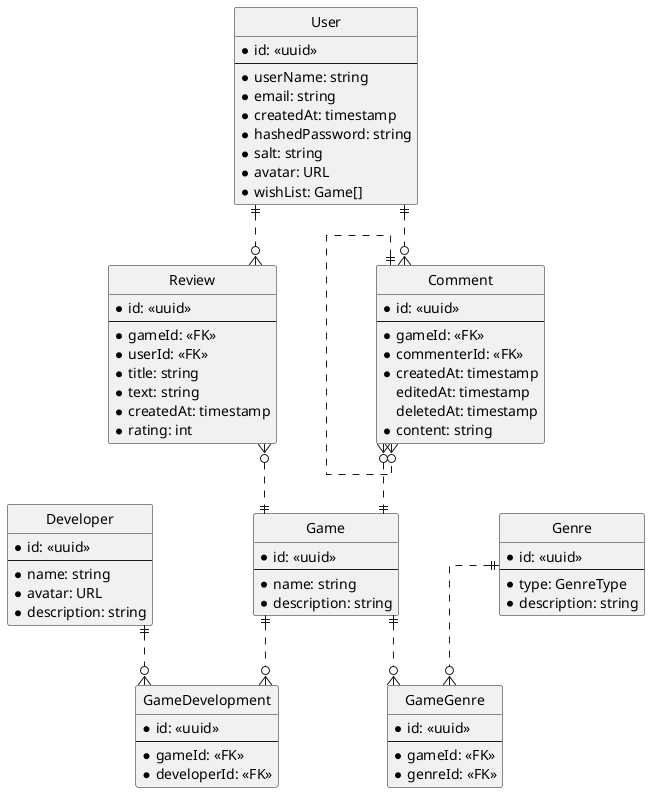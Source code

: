 @startuml gamedev

hide circle
skinparam Linetype ortho
skinparam Ranksep 60
skinparam Nodesep 100

entity Review {
    * id: <<uuid>>
    ---
    * gameId: <<FK>>
    * userId: <<FK>>
    * title: string
    * text: string
    * createdAt: timestamp
    * rating: int
}

entity Comment {
    * id: <<uuid>>
    ---
    * gameId: <<FK>>
    * commenterId: <<FK>>
    * createdAt: timestamp
    editedAt: timestamp
    deletedAt: timestamp
    * content: string
}

entity Game {
    * id: <<uuid>>
    ---
    * name: string
    * description: string
}

entity Developer {
    * id: <<uuid>>
    ---
    * name: string
    * avatar: URL
    * description: string
}

entity GameDevelopment {
    * id: <<uuid>>
    ---
    * gameId: <<FK>>
    * developerId: <<FK>>
}

entity GameGenre {
    * id: <<uuid>>
    ---
    * gameId: <<FK>>
    * genreId: <<FK>>
}

entity User {
    * id: <<uuid>>
    ---
    * userName: string
    * email: string
    * createdAt: timestamp
    * hashedPassword: string
    * salt: string
    * avatar: URL
    * wishList: Game[]
}

entity Genre {
    * id: <<uuid>>
    ---
    * type: GenreType
    * description: string
}

Developer||..o{GameDevelopment
Game||..o{GameDevelopment
Game||..o{GameGenre
Genre||..o{GameGenre
Review}o..||Game
User||..o{Review
Comment}o..||Game
User||..o{Comment
Comment||..o{Comment


@enduml
